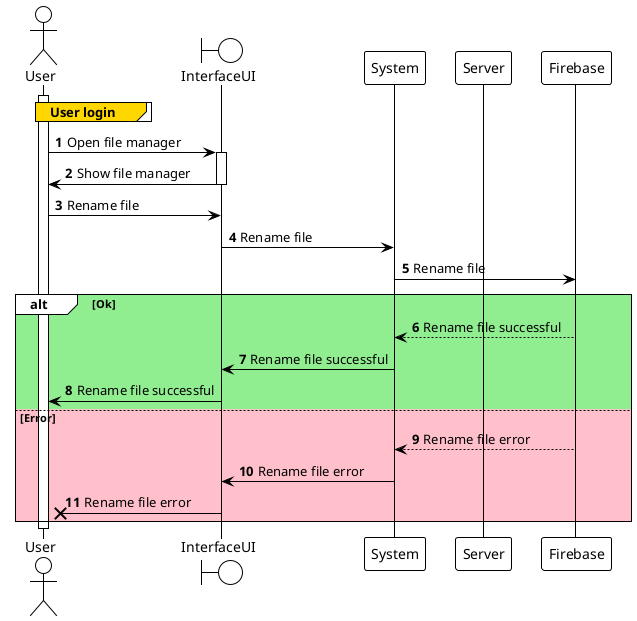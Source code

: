 @startuml
'https://plantuml.com/sequence-diagram
!theme plain

autonumber

actor User
boundary InterfaceUI
participant System
participant Server
participant Firebase

activate User
group#Gold User login

end

User -> InterfaceUI: Open file manager
activate InterfaceUI
User <- InterfaceUI: Show file manager
deactivate InterfaceUI

User -> InterfaceUI: Rename file
InterfaceUI -> System: Rename file
System -> Firebase: Rename file

alt #LightGreen Ok
  System <-- Firebase: Rename file successful
  InterfaceUI <- System: Rename file successful
  User <- InterfaceUI: Rename file successful
else #Pink Error
  System <-- Firebase: Rename file error
  InterfaceUI <- System: Rename file error
  User x<- InterfaceUI: Rename file error
end




deactivate User

@enduml
